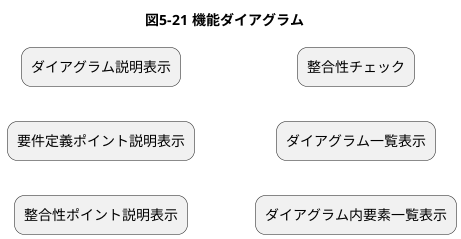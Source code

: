 @startuml
title 図5-21 機能ダイアグラム
left to right direction
skinparam rectangleRoundCorner 20
rectangle "ダイアグラム説明表示" as R1
rectangle "要件定義ポイント説明表示" as R2
rectangle "整合性ポイント説明表示" as R3
rectangle "整合性チェック" as R4
rectangle "ダイアグラム一覧表示" as R5
rectangle "ダイアグラム内要素一覧表示" as R6
@enduml